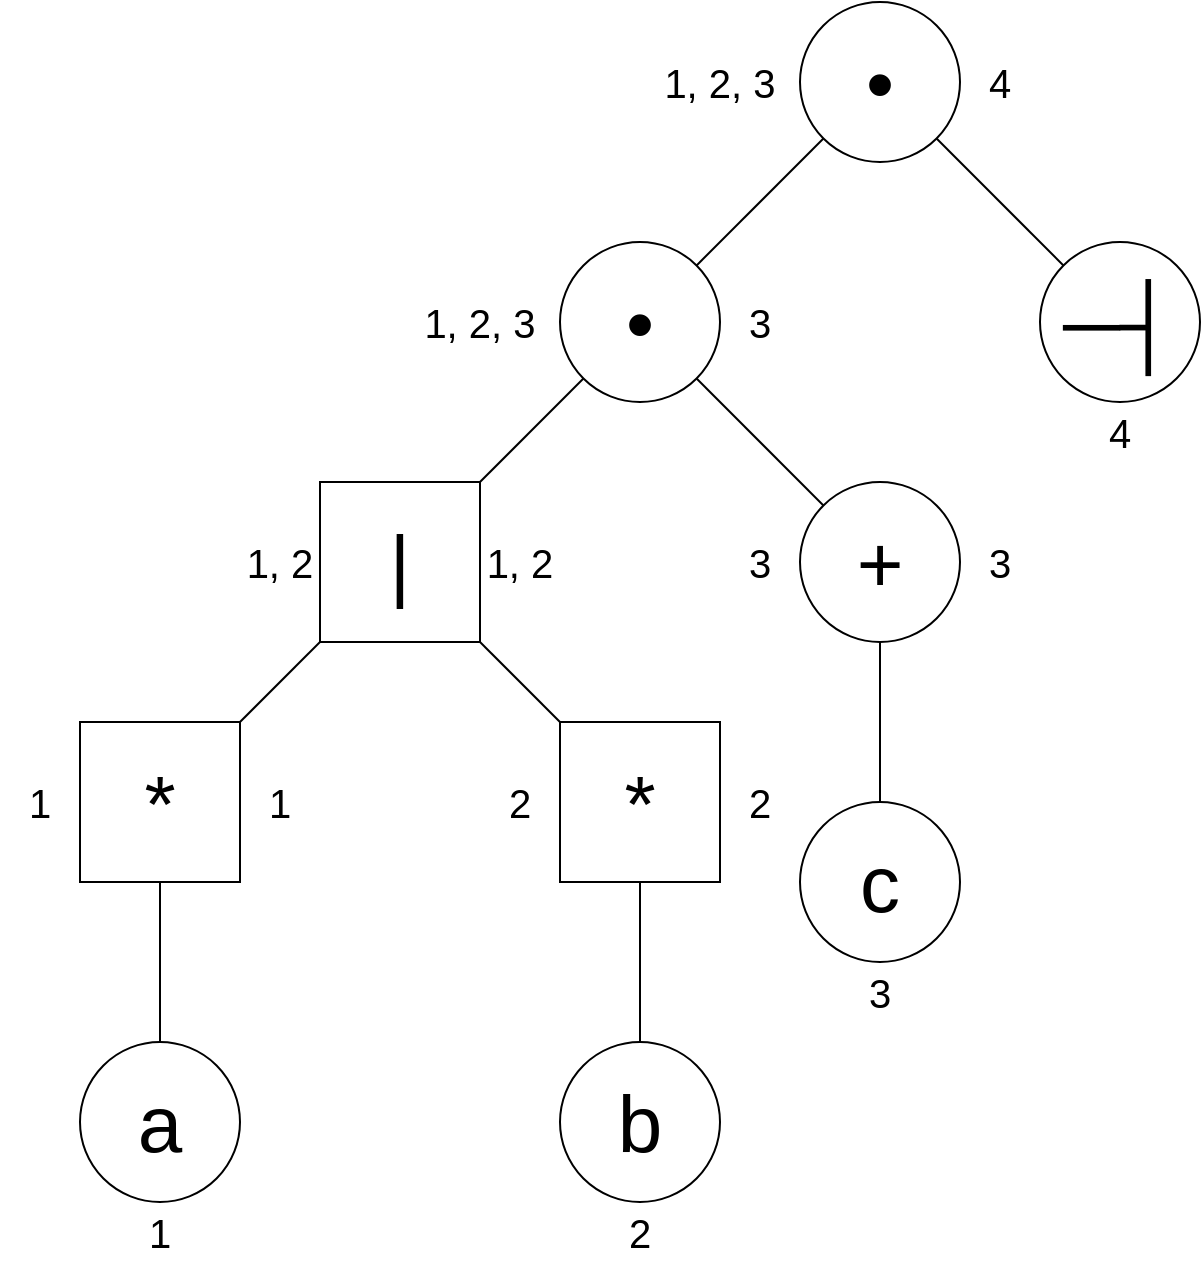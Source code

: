 <mxfile>
    <diagram id="7QY48CSJIJXvRFrngo8f" name="a">
        <mxGraphModel dx="629" dy="987" grid="1" gridSize="10" guides="1" tooltips="1" connect="1" arrows="1" fold="1" page="1" pageScale="1" pageWidth="850" pageHeight="1100" math="0" shadow="0">
            <root>
                <mxCell id="0"/>
                <mxCell id="1" parent="0"/>
                <mxCell id="2" value="&lt;font style=&quot;font-size: 40px;&quot;&gt;•&lt;/font&gt;" style="ellipse;whiteSpace=wrap;html=1;aspect=fixed;" parent="1" vertex="1">
                    <mxGeometry x="440" y="40" width="80" height="80" as="geometry"/>
                </mxCell>
                <mxCell id="3" value="&lt;font style=&quot;font-size: 40px;&quot;&gt;─┤&lt;/font&gt;" style="ellipse;whiteSpace=wrap;html=1;aspect=fixed;" parent="1" vertex="1">
                    <mxGeometry x="560" y="160" width="80" height="80" as="geometry"/>
                </mxCell>
                <mxCell id="4" value="&lt;font style=&quot;font-size: 40px;&quot;&gt;•&lt;/font&gt;" style="ellipse;whiteSpace=wrap;html=1;aspect=fixed;" parent="1" vertex="1">
                    <mxGeometry x="320" y="160" width="80" height="80" as="geometry"/>
                </mxCell>
                <mxCell id="5" value="&lt;font style=&quot;font-size: 40px;&quot;&gt;+&lt;/font&gt;" style="ellipse;whiteSpace=wrap;html=1;aspect=fixed;" parent="1" vertex="1">
                    <mxGeometry x="440" y="280" width="80" height="80" as="geometry"/>
                </mxCell>
                <mxCell id="6" value="&lt;span style=&quot;font-size: 40px;&quot;&gt;|&lt;/span&gt;" style="whiteSpace=wrap;html=1;aspect=fixed;fontSize=20;" parent="1" vertex="1">
                    <mxGeometry x="200" y="280" width="80" height="80" as="geometry"/>
                </mxCell>
                <mxCell id="7" value="&lt;span style=&quot;font-size: 40px&quot;&gt;*&lt;/span&gt;" style="whiteSpace=wrap;html=1;aspect=fixed;fontSize=20;" parent="1" vertex="1">
                    <mxGeometry x="80" y="400" width="80" height="80" as="geometry"/>
                </mxCell>
                <mxCell id="8" value="&lt;span style=&quot;font-size: 40px&quot;&gt;*&lt;/span&gt;" style="whiteSpace=wrap;html=1;aspect=fixed;fontSize=20;" parent="1" vertex="1">
                    <mxGeometry x="320" y="400" width="80" height="80" as="geometry"/>
                </mxCell>
                <mxCell id="9" value="&lt;font style=&quot;font-size: 40px&quot;&gt;a&lt;/font&gt;" style="ellipse;whiteSpace=wrap;html=1;aspect=fixed;" parent="1" vertex="1">
                    <mxGeometry x="80" y="560" width="80" height="80" as="geometry"/>
                </mxCell>
                <mxCell id="10" value="&lt;font style=&quot;font-size: 40px&quot;&gt;b&lt;/font&gt;" style="ellipse;whiteSpace=wrap;html=1;aspect=fixed;" parent="1" vertex="1">
                    <mxGeometry x="320" y="560" width="80" height="80" as="geometry"/>
                </mxCell>
                <mxCell id="11" value="&lt;font style=&quot;font-size: 40px&quot;&gt;c&lt;/font&gt;" style="ellipse;whiteSpace=wrap;html=1;aspect=fixed;" parent="1" vertex="1">
                    <mxGeometry x="440" y="440" width="80" height="80" as="geometry"/>
                </mxCell>
                <mxCell id="12" value="" style="endArrow=none;html=1;entryX=0.5;entryY=1;entryDx=0;entryDy=0;exitX=0.5;exitY=0;exitDx=0;exitDy=0;" parent="1" source="9" target="7" edge="1">
                    <mxGeometry width="50" height="50" relative="1" as="geometry">
                        <mxPoint x="110" y="370" as="sourcePoint"/>
                        <mxPoint x="160" y="320" as="targetPoint"/>
                    </mxGeometry>
                </mxCell>
                <mxCell id="13" value="" style="endArrow=none;html=1;entryX=0.5;entryY=1;entryDx=0;entryDy=0;exitX=0.5;exitY=0;exitDx=0;exitDy=0;" parent="1" source="10" target="8" edge="1">
                    <mxGeometry width="50" height="50" relative="1" as="geometry">
                        <mxPoint x="250" y="550" as="sourcePoint"/>
                        <mxPoint x="300" y="500" as="targetPoint"/>
                    </mxGeometry>
                </mxCell>
                <mxCell id="15" value="" style="endArrow=none;html=1;entryX=0;entryY=1;entryDx=0;entryDy=0;exitX=1;exitY=0;exitDx=0;exitDy=0;" parent="1" source="7" target="6" edge="1">
                    <mxGeometry width="50" height="50" relative="1" as="geometry">
                        <mxPoint x="190" y="470" as="sourcePoint"/>
                        <mxPoint x="240" y="420" as="targetPoint"/>
                    </mxGeometry>
                </mxCell>
                <mxCell id="16" value="" style="endArrow=none;html=1;entryX=1;entryY=1;entryDx=0;entryDy=0;exitX=0;exitY=0;exitDx=0;exitDy=0;" parent="1" source="8" target="6" edge="1">
                    <mxGeometry width="50" height="50" relative="1" as="geometry">
                        <mxPoint x="250" y="450" as="sourcePoint"/>
                        <mxPoint x="300" y="400" as="targetPoint"/>
                    </mxGeometry>
                </mxCell>
                <mxCell id="17" value="" style="endArrow=none;html=1;entryX=0;entryY=1;entryDx=0;entryDy=0;exitX=1;exitY=0;exitDx=0;exitDy=0;" parent="1" source="6" target="4" edge="1">
                    <mxGeometry width="50" height="50" relative="1" as="geometry">
                        <mxPoint x="330" y="330" as="sourcePoint"/>
                        <mxPoint x="380" y="280" as="targetPoint"/>
                    </mxGeometry>
                </mxCell>
                <mxCell id="18" value="" style="endArrow=none;html=1;entryX=1;entryY=1;entryDx=0;entryDy=0;exitX=0;exitY=0;exitDx=0;exitDy=0;" parent="1" source="5" target="4" edge="1">
                    <mxGeometry width="50" height="50" relative="1" as="geometry">
                        <mxPoint x="380" y="330" as="sourcePoint"/>
                        <mxPoint x="430" y="280" as="targetPoint"/>
                    </mxGeometry>
                </mxCell>
                <mxCell id="19" value="" style="endArrow=none;html=1;entryX=0.5;entryY=1;entryDx=0;entryDy=0;exitX=0.5;exitY=0;exitDx=0;exitDy=0;" parent="1" source="11" target="5" edge="1">
                    <mxGeometry width="50" height="50" relative="1" as="geometry">
                        <mxPoint x="540" y="430" as="sourcePoint"/>
                        <mxPoint x="590" y="380" as="targetPoint"/>
                    </mxGeometry>
                </mxCell>
                <mxCell id="20" value="" style="endArrow=none;html=1;entryX=0;entryY=1;entryDx=0;entryDy=0;exitX=1;exitY=0;exitDx=0;exitDy=0;" parent="1" source="4" target="2" edge="1">
                    <mxGeometry width="50" height="50" relative="1" as="geometry">
                        <mxPoint x="410" y="210" as="sourcePoint"/>
                        <mxPoint x="460" y="160" as="targetPoint"/>
                    </mxGeometry>
                </mxCell>
                <mxCell id="21" value="" style="endArrow=none;html=1;entryX=1;entryY=1;entryDx=0;entryDy=0;exitX=0;exitY=0;exitDx=0;exitDy=0;" parent="1" source="3" target="2" edge="1">
                    <mxGeometry width="50" height="50" relative="1" as="geometry">
                        <mxPoint x="460" y="220" as="sourcePoint"/>
                        <mxPoint x="510" y="170" as="targetPoint"/>
                    </mxGeometry>
                </mxCell>
                <mxCell id="22" value="&lt;font style=&quot;font-size: 20px&quot;&gt;1, 2, 3&lt;/font&gt;" style="text;html=1;strokeColor=none;fillColor=none;align=center;verticalAlign=middle;whiteSpace=wrap;rounded=0;" parent="1" vertex="1">
                    <mxGeometry x="360" y="65" width="80" height="30" as="geometry"/>
                </mxCell>
                <mxCell id="23" value="&lt;font style=&quot;font-size: 20px&quot;&gt;4&lt;/font&gt;" style="text;html=1;strokeColor=none;fillColor=none;align=center;verticalAlign=middle;whiteSpace=wrap;rounded=0;" parent="1" vertex="1">
                    <mxGeometry x="520" y="65" width="40" height="30" as="geometry"/>
                </mxCell>
                <mxCell id="24" value="&lt;font style=&quot;font-size: 20px&quot;&gt;1, 2, 3&lt;/font&gt;" style="text;html=1;strokeColor=none;fillColor=none;align=center;verticalAlign=middle;whiteSpace=wrap;rounded=0;" parent="1" vertex="1">
                    <mxGeometry x="240" y="185" width="80" height="30" as="geometry"/>
                </mxCell>
                <mxCell id="25" value="&lt;font style=&quot;font-size: 20px&quot;&gt;3&lt;/font&gt;" style="text;html=1;strokeColor=none;fillColor=none;align=center;verticalAlign=middle;whiteSpace=wrap;rounded=0;" parent="1" vertex="1">
                    <mxGeometry x="400" y="185" width="40" height="30" as="geometry"/>
                </mxCell>
                <mxCell id="26" value="&lt;font style=&quot;font-size: 20px&quot;&gt;3&lt;/font&gt;" style="text;html=1;strokeColor=none;fillColor=none;align=center;verticalAlign=middle;whiteSpace=wrap;rounded=0;" parent="1" vertex="1">
                    <mxGeometry x="400" y="305" width="40" height="30" as="geometry"/>
                </mxCell>
                <mxCell id="27" value="&lt;font style=&quot;font-size: 20px&quot;&gt;3&lt;/font&gt;" style="text;html=1;strokeColor=none;fillColor=none;align=center;verticalAlign=middle;whiteSpace=wrap;rounded=0;" parent="1" vertex="1">
                    <mxGeometry x="520" y="305" width="40" height="30" as="geometry"/>
                </mxCell>
                <mxCell id="28" value="&lt;font style=&quot;font-size: 20px&quot;&gt;1, 2&lt;/font&gt;" style="text;html=1;strokeColor=none;fillColor=none;align=center;verticalAlign=middle;whiteSpace=wrap;rounded=0;" parent="1" vertex="1">
                    <mxGeometry x="160" y="305" width="40" height="30" as="geometry"/>
                </mxCell>
                <mxCell id="29" value="&lt;font style=&quot;font-size: 20px&quot;&gt;1, 2&lt;/font&gt;" style="text;html=1;strokeColor=none;fillColor=none;align=center;verticalAlign=middle;whiteSpace=wrap;rounded=0;" parent="1" vertex="1">
                    <mxGeometry x="280" y="305" width="40" height="30" as="geometry"/>
                </mxCell>
                <mxCell id="30" value="&lt;font style=&quot;font-size: 20px&quot;&gt;1&lt;/font&gt;" style="text;html=1;strokeColor=none;fillColor=none;align=center;verticalAlign=middle;whiteSpace=wrap;rounded=0;" parent="1" vertex="1">
                    <mxGeometry x="40" y="425" width="40" height="30" as="geometry"/>
                </mxCell>
                <mxCell id="31" value="&lt;font style=&quot;font-size: 20px&quot;&gt;1&lt;/font&gt;" style="text;html=1;strokeColor=none;fillColor=none;align=center;verticalAlign=middle;whiteSpace=wrap;rounded=0;" parent="1" vertex="1">
                    <mxGeometry x="160" y="425" width="40" height="30" as="geometry"/>
                </mxCell>
                <mxCell id="32" value="&lt;font style=&quot;font-size: 20px&quot;&gt;2&lt;/font&gt;" style="text;html=1;strokeColor=none;fillColor=none;align=center;verticalAlign=middle;whiteSpace=wrap;rounded=0;" parent="1" vertex="1">
                    <mxGeometry x="280" y="425" width="40" height="30" as="geometry"/>
                </mxCell>
                <mxCell id="33" value="&lt;font style=&quot;font-size: 20px&quot;&gt;2&lt;/font&gt;" style="text;html=1;strokeColor=none;fillColor=none;align=center;verticalAlign=middle;whiteSpace=wrap;rounded=0;" parent="1" vertex="1">
                    <mxGeometry x="400" y="425" width="40" height="30" as="geometry"/>
                </mxCell>
                <mxCell id="34" value="&lt;font style=&quot;font-size: 20px&quot;&gt;3&lt;/font&gt;" style="text;html=1;strokeColor=none;fillColor=none;align=center;verticalAlign=middle;whiteSpace=wrap;rounded=0;" parent="1" vertex="1">
                    <mxGeometry x="440" y="520" width="80" height="30" as="geometry"/>
                </mxCell>
                <mxCell id="35" value="&lt;font style=&quot;font-size: 20px&quot;&gt;2&lt;/font&gt;" style="text;html=1;strokeColor=none;fillColor=none;align=center;verticalAlign=middle;whiteSpace=wrap;rounded=0;" parent="1" vertex="1">
                    <mxGeometry x="320" y="640" width="80" height="30" as="geometry"/>
                </mxCell>
                <mxCell id="36" value="&lt;font style=&quot;font-size: 20px&quot;&gt;1&lt;/font&gt;" style="text;html=1;strokeColor=none;fillColor=none;align=center;verticalAlign=middle;whiteSpace=wrap;rounded=0;" parent="1" vertex="1">
                    <mxGeometry x="80" y="640" width="80" height="30" as="geometry"/>
                </mxCell>
                <mxCell id="37" value="&lt;font style=&quot;font-size: 20px&quot;&gt;4&lt;/font&gt;" style="text;html=1;strokeColor=none;fillColor=none;align=center;verticalAlign=middle;whiteSpace=wrap;rounded=0;" parent="1" vertex="1">
                    <mxGeometry x="560" y="240" width="80" height="30" as="geometry"/>
                </mxCell>
            </root>
        </mxGraphModel>
    </diagram>
    <diagram id="wqp3IYSyIMefe31Gy6f2" name="b">
        <mxGraphModel grid="1" gridSize="10" guides="1" tooltips="1" connect="1" arrows="1" page="1" fold="1" pageScale="1" pageWidth="850" pageHeight="1100" math="0" shadow="0">
            <root>
                <mxCell id="8qcFT0eWOgx3uG2tMpkS-0"/>
                <mxCell id="8qcFT0eWOgx3uG2tMpkS-1" parent="8qcFT0eWOgx3uG2tMpkS-0"/>
                <mxCell id="fIG8x-0qPbCs9nVkZ2jr-0" value="&lt;font style=&quot;font-size: 40px&quot;&gt;1&lt;/font&gt;" style="ellipse;whiteSpace=wrap;html=1;aspect=fixed;" parent="8qcFT0eWOgx3uG2tMpkS-1" vertex="1">
                    <mxGeometry x="80" y="240" width="80" height="80" as="geometry"/>
                </mxCell>
                <mxCell id="fIG8x-0qPbCs9nVkZ2jr-18" value="&lt;span style=&quot;font-size: 40px&quot;&gt;ε&lt;/span&gt;" style="edgeStyle=none;html=1;entryX=0.5;entryY=1;entryDx=0;entryDy=0;fontSize=20;" parent="8qcFT0eWOgx3uG2tMpkS-1" source="fIG8x-0qPbCs9nVkZ2jr-1" target="fIG8x-0qPbCs9nVkZ2jr-3" edge="1">
                    <mxGeometry relative="1" as="geometry">
                        <Array as="points">
                            <mxPoint x="240" y="240"/>
                            <mxPoint x="560" y="240"/>
                        </Array>
                    </mxGeometry>
                </mxCell>
                <mxCell id="fIG8x-0qPbCs9nVkZ2jr-1" value="&lt;font style=&quot;font-size: 40px&quot;&gt;2&lt;/font&gt;" style="ellipse;whiteSpace=wrap;html=1;aspect=fixed;" parent="8qcFT0eWOgx3uG2tMpkS-1" vertex="1">
                    <mxGeometry x="200" y="120" width="80" height="80" as="geometry"/>
                </mxCell>
                <mxCell id="fIG8x-0qPbCs9nVkZ2jr-16" value="&lt;p&gt;&lt;span style=&quot;font-size: 40px&quot;&gt;ε&lt;/span&gt;&lt;br&gt;&lt;/p&gt;" style="edgeStyle=none;html=1;fontSize=20;entryX=0.5;entryY=0;entryDx=0;entryDy=0;" parent="8qcFT0eWOgx3uG2tMpkS-1" source="fIG8x-0qPbCs9nVkZ2jr-2" target="fIG8x-0qPbCs9nVkZ2jr-1" edge="1">
                    <mxGeometry relative="1" as="geometry">
                        <mxPoint x="400" y="80" as="targetPoint"/>
                        <Array as="points">
                            <mxPoint x="400" y="80"/>
                            <mxPoint x="240" y="80"/>
                        </Array>
                    </mxGeometry>
                </mxCell>
                <mxCell id="fIG8x-0qPbCs9nVkZ2jr-2" value="&lt;font style=&quot;font-size: 40px&quot;&gt;3&lt;/font&gt;" style="ellipse;whiteSpace=wrap;html=1;aspect=fixed;" parent="8qcFT0eWOgx3uG2tMpkS-1" vertex="1">
                    <mxGeometry x="360" y="120" width="80" height="80" as="geometry"/>
                </mxCell>
                <mxCell id="fIG8x-0qPbCs9nVkZ2jr-3" value="&lt;font style=&quot;font-size: 40px&quot;&gt;4&lt;/font&gt;" style="ellipse;whiteSpace=wrap;html=1;aspect=fixed;" parent="8qcFT0eWOgx3uG2tMpkS-1" vertex="1">
                    <mxGeometry x="520" y="120" width="80" height="80" as="geometry"/>
                </mxCell>
                <mxCell id="fIG8x-0qPbCs9nVkZ2jr-20" value="&lt;span style=&quot;font-size: 40px&quot;&gt;ε&lt;/span&gt;" style="edgeStyle=none;html=1;entryX=0.5;entryY=0;entryDx=0;entryDy=0;fontSize=20;" parent="8qcFT0eWOgx3uG2tMpkS-1" source="fIG8x-0qPbCs9nVkZ2jr-4" target="fIG8x-0qPbCs9nVkZ2jr-0" edge="1">
                    <mxGeometry relative="1" as="geometry">
                        <Array as="points">
                            <mxPoint x="680" y="40"/>
                            <mxPoint x="120" y="40"/>
                        </Array>
                    </mxGeometry>
                </mxCell>
                <mxCell id="fIG8x-0qPbCs9nVkZ2jr-4" value="&lt;font style=&quot;font-size: 40px&quot;&gt;8&lt;/font&gt;" style="ellipse;whiteSpace=wrap;html=1;aspect=fixed;" parent="8qcFT0eWOgx3uG2tMpkS-1" vertex="1">
                    <mxGeometry x="640" y="240" width="80" height="80" as="geometry"/>
                </mxCell>
                <mxCell id="fIG8x-0qPbCs9nVkZ2jr-5" value="&lt;font style=&quot;font-size: 40px&quot;&gt;7&lt;/font&gt;" style="ellipse;whiteSpace=wrap;html=1;aspect=fixed;" parent="8qcFT0eWOgx3uG2tMpkS-1" vertex="1">
                    <mxGeometry x="520" y="360" width="80" height="80" as="geometry"/>
                </mxCell>
                <mxCell id="fIG8x-0qPbCs9nVkZ2jr-17" value="&lt;span style=&quot;font-size: 40px&quot;&gt;ε&lt;/span&gt;" style="edgeStyle=none;html=1;entryX=0.5;entryY=1;entryDx=0;entryDy=0;fontSize=20;" parent="8qcFT0eWOgx3uG2tMpkS-1" source="fIG8x-0qPbCs9nVkZ2jr-6" target="fIG8x-0qPbCs9nVkZ2jr-7" edge="1">
                    <mxGeometry relative="1" as="geometry">
                        <Array as="points">
                            <mxPoint x="400" y="480"/>
                            <mxPoint x="240" y="480"/>
                        </Array>
                    </mxGeometry>
                </mxCell>
                <mxCell id="fIG8x-0qPbCs9nVkZ2jr-6" value="&lt;font style=&quot;font-size: 40px&quot;&gt;6&lt;/font&gt;" style="ellipse;whiteSpace=wrap;html=1;aspect=fixed;" parent="8qcFT0eWOgx3uG2tMpkS-1" vertex="1">
                    <mxGeometry x="360" y="360" width="80" height="80" as="geometry"/>
                </mxCell>
                <mxCell id="fIG8x-0qPbCs9nVkZ2jr-19" value="&lt;span style=&quot;font-size: 40px&quot;&gt;ε&lt;/span&gt;" style="edgeStyle=none;html=1;entryX=0.5;entryY=0;entryDx=0;entryDy=0;fontSize=20;" parent="8qcFT0eWOgx3uG2tMpkS-1" source="fIG8x-0qPbCs9nVkZ2jr-7" target="fIG8x-0qPbCs9nVkZ2jr-5" edge="1">
                    <mxGeometry relative="1" as="geometry">
                        <Array as="points">
                            <mxPoint x="240" y="320"/>
                            <mxPoint x="560" y="320"/>
                        </Array>
                    </mxGeometry>
                </mxCell>
                <mxCell id="fIG8x-0qPbCs9nVkZ2jr-7" value="&lt;font style=&quot;font-size: 40px&quot;&gt;5&lt;/font&gt;" style="ellipse;whiteSpace=wrap;html=1;aspect=fixed;" parent="8qcFT0eWOgx3uG2tMpkS-1" vertex="1">
                    <mxGeometry x="200" y="360" width="80" height="80" as="geometry"/>
                </mxCell>
                <mxCell id="fIG8x-0qPbCs9nVkZ2jr-8" value="&lt;font style=&quot;font-size: 40px&quot;&gt;ε&lt;/font&gt;" style="endArrow=classic;html=1;fontSize=20;exitX=1;exitY=0;exitDx=0;exitDy=0;entryX=0;entryY=1;entryDx=0;entryDy=0;" parent="8qcFT0eWOgx3uG2tMpkS-1" source="fIG8x-0qPbCs9nVkZ2jr-0" target="fIG8x-0qPbCs9nVkZ2jr-1" edge="1">
                    <mxGeometry width="50" height="50" relative="1" as="geometry">
                        <mxPoint x="210" y="260" as="sourcePoint"/>
                        <mxPoint x="260" y="210" as="targetPoint"/>
                    </mxGeometry>
                </mxCell>
                <mxCell id="fIG8x-0qPbCs9nVkZ2jr-9" value="&lt;span style=&quot;font-size: 40px&quot;&gt;ε&lt;/span&gt;" style="endArrow=classic;html=1;fontSize=20;exitX=1;exitY=1;exitDx=0;exitDy=0;entryX=0;entryY=0;entryDx=0;entryDy=0;" parent="8qcFT0eWOgx3uG2tMpkS-1" source="fIG8x-0qPbCs9nVkZ2jr-0" target="fIG8x-0qPbCs9nVkZ2jr-7" edge="1">
                    <mxGeometry width="50" height="50" relative="1" as="geometry">
                        <mxPoint x="250" y="310" as="sourcePoint"/>
                        <mxPoint x="300" y="260" as="targetPoint"/>
                    </mxGeometry>
                </mxCell>
                <mxCell id="fIG8x-0qPbCs9nVkZ2jr-10" value="&lt;font style=&quot;font-size: 40px&quot;&gt;a&lt;/font&gt;" style="endArrow=classic;html=1;fontSize=20;exitX=1;exitY=0.5;exitDx=0;exitDy=0;entryX=0;entryY=0.5;entryDx=0;entryDy=0;" parent="8qcFT0eWOgx3uG2tMpkS-1" source="fIG8x-0qPbCs9nVkZ2jr-1" target="fIG8x-0qPbCs9nVkZ2jr-2" edge="1">
                    <mxGeometry width="50" height="50" relative="1" as="geometry">
                        <mxPoint x="320" y="250" as="sourcePoint"/>
                        <mxPoint x="370" y="200" as="targetPoint"/>
                    </mxGeometry>
                </mxCell>
                <mxCell id="fIG8x-0qPbCs9nVkZ2jr-11" value="&lt;span style=&quot;font-size: 40px&quot;&gt;ε&lt;/span&gt;" style="endArrow=classic;html=1;fontSize=20;exitX=1;exitY=0.5;exitDx=0;exitDy=0;entryX=0;entryY=0.5;entryDx=0;entryDy=0;" parent="8qcFT0eWOgx3uG2tMpkS-1" source="fIG8x-0qPbCs9nVkZ2jr-2" target="fIG8x-0qPbCs9nVkZ2jr-3" edge="1">
                    <mxGeometry width="50" height="50" relative="1" as="geometry">
                        <mxPoint x="460" y="110" as="sourcePoint"/>
                        <mxPoint x="510" y="60" as="targetPoint"/>
                    </mxGeometry>
                </mxCell>
                <mxCell id="fIG8x-0qPbCs9nVkZ2jr-12" value="&lt;font style=&quot;font-size: 40px&quot;&gt;ε&lt;/font&gt;" style="endArrow=classic;html=1;fontSize=20;exitX=1;exitY=1;exitDx=0;exitDy=0;entryX=0;entryY=0;entryDx=0;entryDy=0;" parent="8qcFT0eWOgx3uG2tMpkS-1" source="fIG8x-0qPbCs9nVkZ2jr-3" target="fIG8x-0qPbCs9nVkZ2jr-4" edge="1">
                    <mxGeometry width="50" height="50" relative="1" as="geometry">
                        <mxPoint x="520" y="290" as="sourcePoint"/>
                        <mxPoint x="570" y="240" as="targetPoint"/>
                    </mxGeometry>
                </mxCell>
                <mxCell id="fIG8x-0qPbCs9nVkZ2jr-13" value="&lt;span style=&quot;font-size: 40px&quot;&gt;ε&lt;/span&gt;" style="endArrow=classic;html=1;fontSize=20;exitX=1;exitY=0;exitDx=0;exitDy=0;entryX=0;entryY=1;entryDx=0;entryDy=0;" parent="8qcFT0eWOgx3uG2tMpkS-1" source="fIG8x-0qPbCs9nVkZ2jr-5" target="fIG8x-0qPbCs9nVkZ2jr-4" edge="1">
                    <mxGeometry width="50" height="50" relative="1" as="geometry">
                        <mxPoint x="550" y="320" as="sourcePoint"/>
                        <mxPoint x="600" y="270" as="targetPoint"/>
                    </mxGeometry>
                </mxCell>
                <mxCell id="fIG8x-0qPbCs9nVkZ2jr-14" value="&lt;font style=&quot;font-size: 40px&quot;&gt;b&lt;/font&gt;" style="endArrow=classic;html=1;fontSize=20;exitX=1;exitY=0.5;exitDx=0;exitDy=0;entryX=0;entryY=0.5;entryDx=0;entryDy=0;" parent="8qcFT0eWOgx3uG2tMpkS-1" source="fIG8x-0qPbCs9nVkZ2jr-7" target="fIG8x-0qPbCs9nVkZ2jr-6" edge="1">
                    <mxGeometry width="50" height="50" relative="1" as="geometry">
                        <mxPoint x="310" y="360" as="sourcePoint"/>
                        <mxPoint x="360" y="310" as="targetPoint"/>
                    </mxGeometry>
                </mxCell>
                <mxCell id="fIG8x-0qPbCs9nVkZ2jr-15" value="&lt;span style=&quot;font-size: 40px&quot;&gt;ε&lt;/span&gt;" style="endArrow=classic;html=1;fontSize=20;exitX=1;exitY=0.5;exitDx=0;exitDy=0;entryX=0;entryY=0.5;entryDx=0;entryDy=0;" parent="8qcFT0eWOgx3uG2tMpkS-1" source="fIG8x-0qPbCs9nVkZ2jr-6" target="fIG8x-0qPbCs9nVkZ2jr-5" edge="1">
                    <mxGeometry width="50" height="50" relative="1" as="geometry">
                        <mxPoint x="540" y="340" as="sourcePoint"/>
                        <mxPoint x="590" y="290" as="targetPoint"/>
                    </mxGeometry>
                </mxCell>
            </root>
        </mxGraphModel>
    </diagram>
</mxfile>
